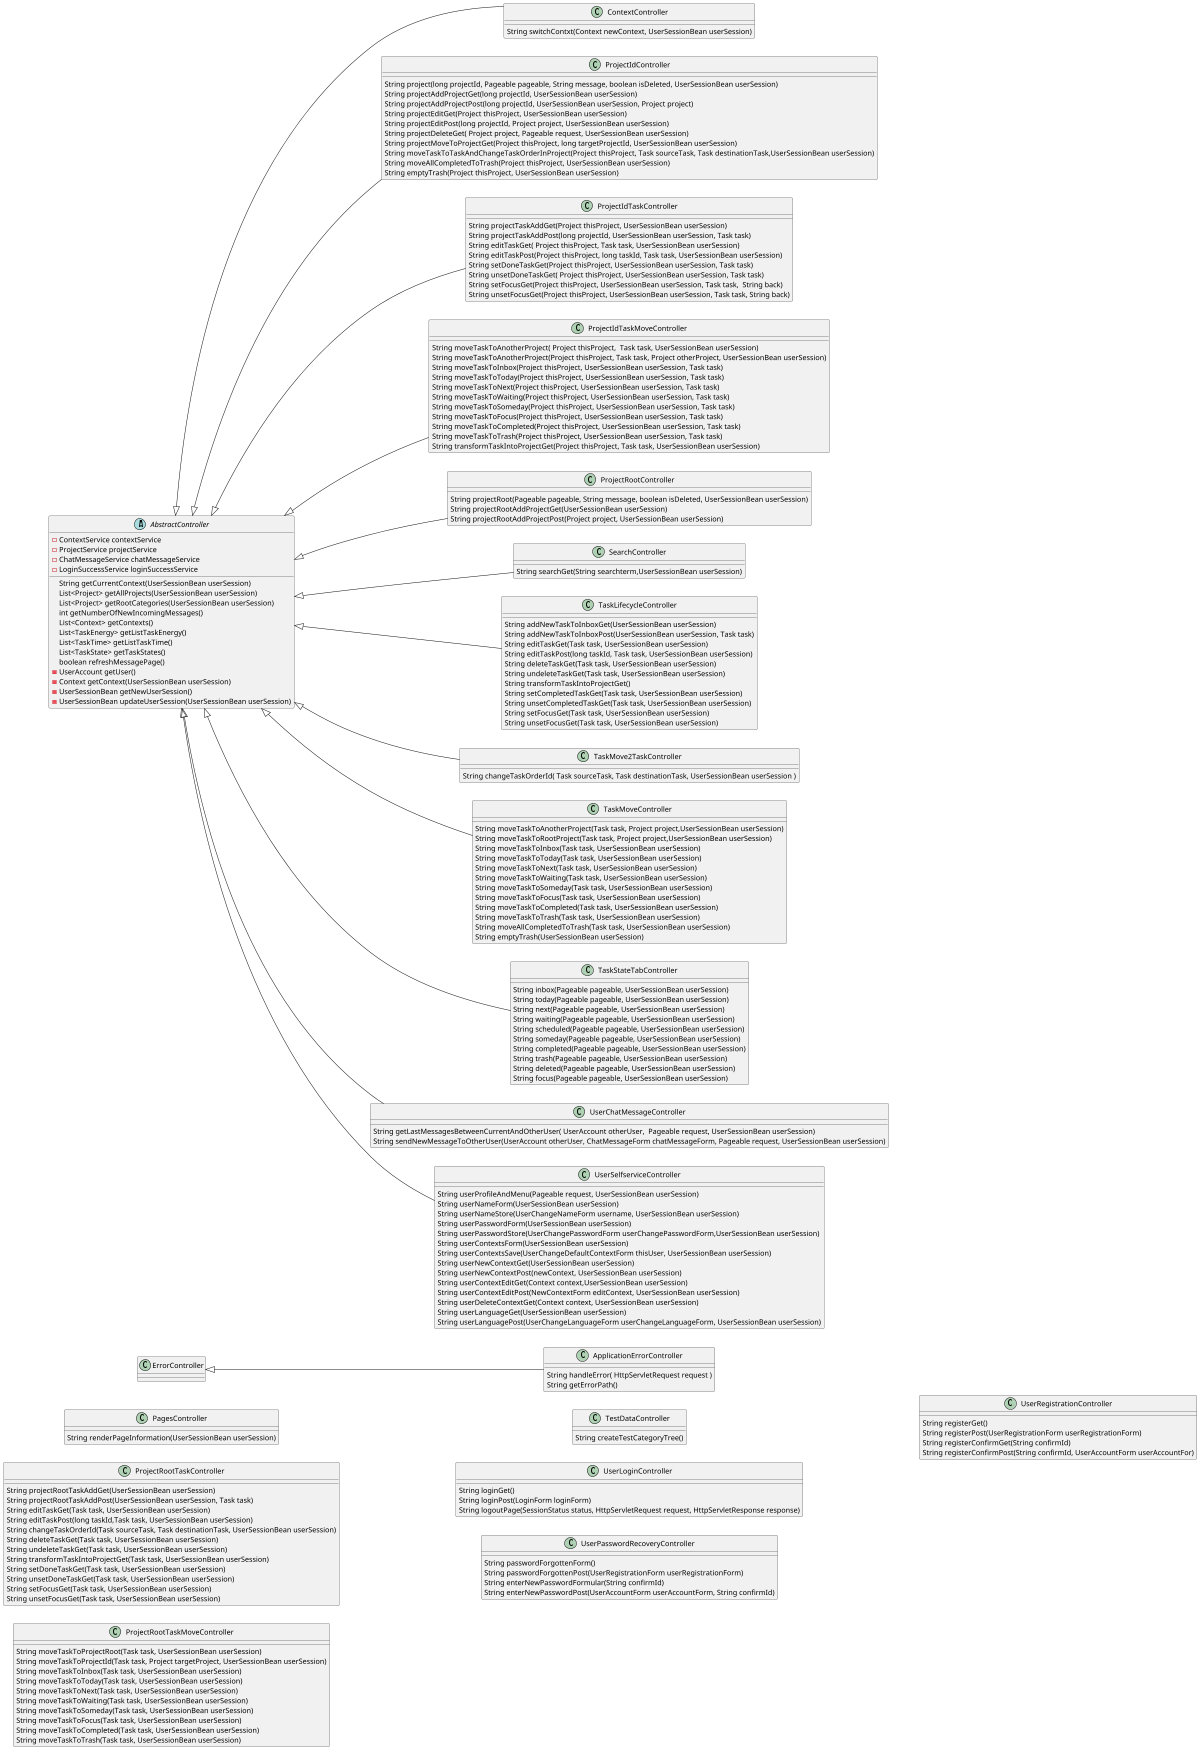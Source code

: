 @startuml
'https://plantuml.com/class-diagram

left to right direction
'top to bottom direction

scale 1200 width

ErrorController    <|-- ApplicationErrorController
AbstractController <|-- ContextController
AbstractController <|-- ProjectIdController
AbstractController <|-- ProjectIdTaskController
AbstractController <|-- ProjectIdTaskMoveController
AbstractController <|-- ProjectRootController
AbstractController <|-- SearchController
AbstractController <|-- TaskLifecycleController
AbstractController <|-- TaskMove2TaskController
AbstractController <|-- TaskMoveController
AbstractController <|-- TaskStateTabController
AbstractController <|-- UserChatMessageController
AbstractController <|-- UserSelfserviceController


abstract class AbstractController {
    - ContextService contextService
    - ProjectService projectService
    - ChatMessageService chatMessageService
    - LoginSuccessService loginSuccessService

    String getCurrentContext(UserSessionBean userSession)
    List<Project> getAllProjects(UserSessionBean userSession)
    List<Project> getRootCategories(UserSessionBean userSession)
    int getNumberOfNewIncomingMessages()
    List<Context> getContexts()
    List<TaskEnergy> getListTaskEnergy()
    List<TaskTime> getListTaskTime()
    List<TaskState> getTaskStates()
    boolean refreshMessagePage()
    - UserAccount getUser()
    - Context getContext(UserSessionBean userSession)
    - UserSessionBean getNewUserSession()
    - UserSessionBean updateUserSession(UserSessionBean userSession)
}
class ApplicationErrorController {
  String handleError( HttpServletRequest request )
  String getErrorPath()
}
class ContextController {
  String switchContxt(Context newContext, UserSessionBean userSession)
}
class PagesController {
  String renderPageInformation(UserSessionBean userSession)
}
class ProjectIdController {
  String project(long projectId, Pageable pageable, String message, boolean isDeleted, UserSessionBean userSession)
  String projectAddProjectGet(long projectId, UserSessionBean userSession)
  String projectAddProjectPost(long projectId, UserSessionBean userSession, Project project)
  String projectEditGet(Project thisProject, UserSessionBean userSession)
  String projectEditPost(long projectId, Project project, UserSessionBean userSession)
  String projectDeleteGet( Project project, Pageable request, UserSessionBean userSession)
  String projectMoveToProjectGet(Project thisProject, long targetProjectId, UserSessionBean userSession)
  String moveTaskToTaskAndChangeTaskOrderInProject(Project thisProject, Task sourceTask, Task destinationTask,UserSessionBean userSession)
  String moveAllCompletedToTrash(Project thisProject, UserSessionBean userSession)
  String emptyTrash(Project thisProject, UserSessionBean userSession)
}
class ProjectIdTaskController {
  String projectTaskAddGet(Project thisProject, UserSessionBean userSession)
  String projectTaskAddPost(long projectId, UserSessionBean userSession, Task task)
  String editTaskGet( Project thisProject, Task task, UserSessionBean userSession)
  String editTaskPost(Project thisProject, long taskId, Task task, UserSessionBean userSession)
  String setDoneTaskGet(Project thisProject, UserSessionBean userSession, Task task)
  String unsetDoneTaskGet( Project thisProject, UserSessionBean userSession, Task task)
  String setFocusGet(Project thisProject, UserSessionBean userSession, Task task,  String back)
  String unsetFocusGet(Project thisProject, UserSessionBean userSession, Task task, String back)
}
class ProjectIdTaskMoveController {
  String moveTaskToAnotherProject( Project thisProject,  Task task, UserSessionBean userSession)
  String moveTaskToAnotherProject(Project thisProject, Task task, Project otherProject, UserSessionBean userSession)
  String moveTaskToInbox(Project thisProject, UserSessionBean userSession, Task task)
  String moveTaskToToday(Project thisProject, UserSessionBean userSession, Task task)
  String moveTaskToNext(Project thisProject, UserSessionBean userSession, Task task)
  String moveTaskToWaiting(Project thisProject, UserSessionBean userSession, Task task)
  String moveTaskToSomeday(Project thisProject, UserSessionBean userSession, Task task)
  String moveTaskToFocus(Project thisProject, UserSessionBean userSession, Task task)
  String moveTaskToCompleted(Project thisProject, UserSessionBean userSession, Task task)
  String moveTaskToTrash(Project thisProject, UserSessionBean userSession, Task task)
  String transformTaskIntoProjectGet(Project thisProject, Task task, UserSessionBean userSession)
}
class ProjectRootController {
  String projectRoot(Pageable pageable, String message, boolean isDeleted, UserSessionBean userSession)
  String projectRootAddProjectGet(UserSessionBean userSession)
  String projectRootAddProjectPost(Project project, UserSessionBean userSession)
}
class ProjectRootTaskController {
  String projectRootTaskAddGet(UserSessionBean userSession)
  String projectRootTaskAddPost(UserSessionBean userSession, Task task)
  String editTaskGet(Task task, UserSessionBean userSession)
  String editTaskPost(long taskId,Task task, UserSessionBean userSession)
  String changeTaskOrderId(Task sourceTask, Task destinationTask, UserSessionBean userSession)
  String deleteTaskGet(Task task, UserSessionBean userSession)
  String undeleteTaskGet(Task task, UserSessionBean userSession)
  String transformTaskIntoProjectGet(Task task, UserSessionBean userSession)
  String setDoneTaskGet(Task task, UserSessionBean userSession)
  String unsetDoneTaskGet(Task task, UserSessionBean userSession)
  String setFocusGet(Task task, UserSessionBean userSession)
  String unsetFocusGet(Task task, UserSessionBean userSession)
}
class ProjectRootTaskMoveController {
  String moveTaskToProjectRoot(Task task, UserSessionBean userSession)
  String moveTaskToProjectId(Task task, Project targetProject, UserSessionBean userSession)
  String moveTaskToInbox(Task task, UserSessionBean userSession)
  String moveTaskToToday(Task task, UserSessionBean userSession)
  String moveTaskToNext(Task task, UserSessionBean userSession)
  String moveTaskToWaiting(Task task, UserSessionBean userSession)
  String moveTaskToSomeday(Task task, UserSessionBean userSession)
  String moveTaskToFocus(Task task, UserSessionBean userSession)
  String moveTaskToCompleted(Task task, UserSessionBean userSession)
  String moveTaskToTrash(Task task, UserSessionBean userSession)
}
class SearchController {
  String searchGet(String searchterm,UserSessionBean userSession)
}
class TaskLifecycleController {
  String addNewTaskToInboxGet(UserSessionBean userSession)
  String addNewTaskToInboxPost(UserSessionBean userSession, Task task)
  String editTaskGet(Task task, UserSessionBean userSession)
  String editTaskPost(long taskId, Task task, UserSessionBean userSession)
  String deleteTaskGet(Task task, UserSessionBean userSession)
  String undeleteTaskGet(Task task, UserSessionBean userSession)
  String transformTaskIntoProjectGet()
  String setCompletedTaskGet(Task task, UserSessionBean userSession)
  String unsetCompletedTaskGet(Task task, UserSessionBean userSession)
  String setFocusGet(Task task, UserSessionBean userSession)
  String unsetFocusGet(Task task, UserSessionBean userSession)
}
class TaskMove2TaskController {
  String changeTaskOrderId( Task sourceTask, Task destinationTask, UserSessionBean userSession )
}
class TaskMoveController {
  String moveTaskToAnotherProject(Task task, Project project,UserSessionBean userSession)
  String moveTaskToRootProject(Task task, Project project,UserSessionBean userSession)
  String moveTaskToInbox(Task task, UserSessionBean userSession)
  String moveTaskToToday(Task task, UserSessionBean userSession)
  String moveTaskToNext(Task task, UserSessionBean userSession)
  String moveTaskToWaiting(Task task, UserSessionBean userSession)
  String moveTaskToSomeday(Task task, UserSessionBean userSession)
  String moveTaskToFocus(Task task, UserSessionBean userSession)
  String moveTaskToCompleted(Task task, UserSessionBean userSession)
  String moveTaskToTrash(Task task, UserSessionBean userSession)
  String moveAllCompletedToTrash(Task task, UserSessionBean userSession)
  String emptyTrash(UserSessionBean userSession)
}
class TaskStateTabController {
 String inbox(Pageable pageable, UserSessionBean userSession)
 String today(Pageable pageable, UserSessionBean userSession)
 String next(Pageable pageable, UserSessionBean userSession)
 String waiting(Pageable pageable, UserSessionBean userSession)
 String scheduled(Pageable pageable, UserSessionBean userSession)
 String someday(Pageable pageable, UserSessionBean userSession)
 String completed(Pageable pageable, UserSessionBean userSession)
 String trash(Pageable pageable, UserSessionBean userSession)
 String deleted(Pageable pageable, UserSessionBean userSession)
 String focus(Pageable pageable, UserSessionBean userSession)
}
class TestDataController {
  String createTestCategoryTree()
}
class UserChatMessageController {
  String getLastMessagesBetweenCurrentAndOtherUser( UserAccount otherUser,  Pageable request, UserSessionBean userSession)
  String sendNewMessageToOtherUser(UserAccount otherUser, ChatMessageForm chatMessageForm, Pageable request, UserSessionBean userSession)
}
class UserLoginController {
  String loginGet()
  String loginPost(LoginForm loginForm)
  String logoutPage(SessionStatus status, HttpServletRequest request, HttpServletResponse response)
}
class UserPasswordRecoveryController {
  String passwordForgottenForm()
  String passwordForgottenPost(UserRegistrationForm userRegistrationForm)
  String enterNewPasswordFormular(String confirmId)
  String enterNewPasswordPost(UserAccountForm userAccountForm, String confirmId)
}
class UserRegistrationController {
  String registerGet()
  String registerPost(UserRegistrationForm userRegistrationForm)
  String registerConfirmGet(String confirmId)
  String registerConfirmPost(String confirmId, UserAccountForm userAccountFor)
}
class UserSelfserviceController {
  String userProfileAndMenu(Pageable request, UserSessionBean userSession)
  String userNameForm(UserSessionBean userSession)
  String userNameStore(UserChangeNameForm username, UserSessionBean userSession)
  String userPasswordForm(UserSessionBean userSession)
  String userPasswordStore(UserChangePasswordForm userChangePasswordForm,UserSessionBean userSession)
  String userContextsForm(UserSessionBean userSession)
  String userContextsSave(UserChangeDefaultContextForm thisUser, UserSessionBean userSession)
  String userNewContextGet(UserSessionBean userSession)
  String userNewContextPost(newContext, UserSessionBean userSession)
  String userContextEditGet(Context context,UserSessionBean userSession)
  String userContextEditPost(NewContextForm editContext, UserSessionBean userSession)
  String userDeleteContextGet(Context context, UserSessionBean userSession)
  String userLanguageGet(UserSessionBean userSession)
  String userLanguagePost(UserChangeLanguageForm userChangeLanguageForm, UserSessionBean userSession)
}

@enduml
